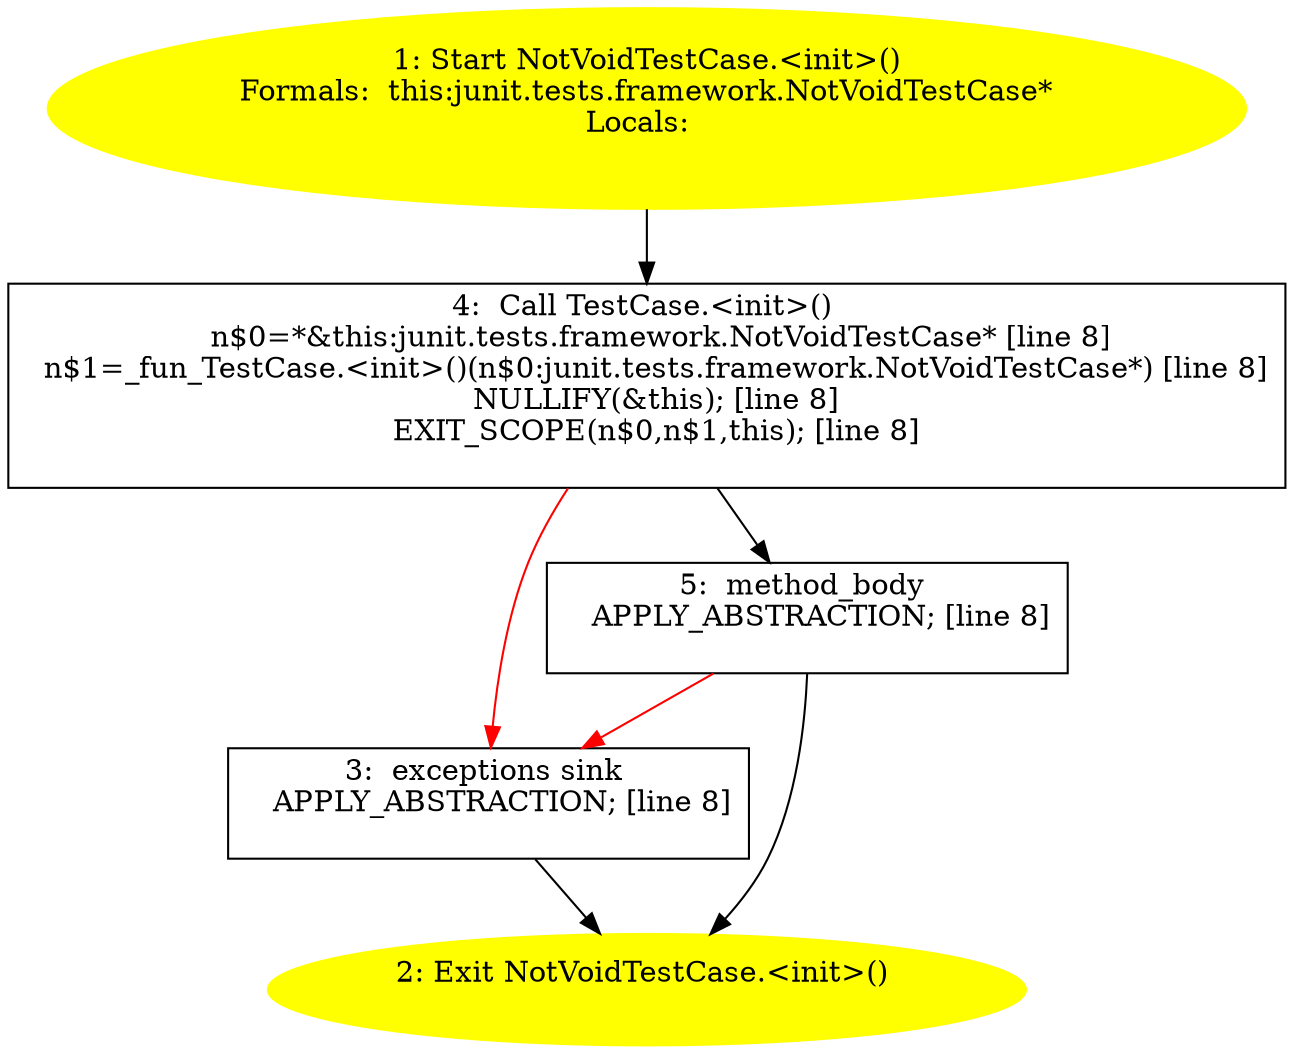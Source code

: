/* @generated */
digraph cfg {
"junit.tests.framework.NotVoidTestCase.<init>().89f760ab60799e9755836ad450311465_1" [label="1: Start NotVoidTestCase.<init>()\nFormals:  this:junit.tests.framework.NotVoidTestCase*\nLocals:  \n  " color=yellow style=filled]
	

	 "junit.tests.framework.NotVoidTestCase.<init>().89f760ab60799e9755836ad450311465_1" -> "junit.tests.framework.NotVoidTestCase.<init>().89f760ab60799e9755836ad450311465_4" ;
"junit.tests.framework.NotVoidTestCase.<init>().89f760ab60799e9755836ad450311465_2" [label="2: Exit NotVoidTestCase.<init>() \n  " color=yellow style=filled]
	

"junit.tests.framework.NotVoidTestCase.<init>().89f760ab60799e9755836ad450311465_3" [label="3:  exceptions sink \n   APPLY_ABSTRACTION; [line 8]\n " shape="box"]
	

	 "junit.tests.framework.NotVoidTestCase.<init>().89f760ab60799e9755836ad450311465_3" -> "junit.tests.framework.NotVoidTestCase.<init>().89f760ab60799e9755836ad450311465_2" ;
"junit.tests.framework.NotVoidTestCase.<init>().89f760ab60799e9755836ad450311465_4" [label="4:  Call TestCase.<init>() \n   n$0=*&this:junit.tests.framework.NotVoidTestCase* [line 8]\n  n$1=_fun_TestCase.<init>()(n$0:junit.tests.framework.NotVoidTestCase*) [line 8]\n  NULLIFY(&this); [line 8]\n  EXIT_SCOPE(n$0,n$1,this); [line 8]\n " shape="box"]
	

	 "junit.tests.framework.NotVoidTestCase.<init>().89f760ab60799e9755836ad450311465_4" -> "junit.tests.framework.NotVoidTestCase.<init>().89f760ab60799e9755836ad450311465_5" ;
	 "junit.tests.framework.NotVoidTestCase.<init>().89f760ab60799e9755836ad450311465_4" -> "junit.tests.framework.NotVoidTestCase.<init>().89f760ab60799e9755836ad450311465_3" [color="red" ];
"junit.tests.framework.NotVoidTestCase.<init>().89f760ab60799e9755836ad450311465_5" [label="5:  method_body \n   APPLY_ABSTRACTION; [line 8]\n " shape="box"]
	

	 "junit.tests.framework.NotVoidTestCase.<init>().89f760ab60799e9755836ad450311465_5" -> "junit.tests.framework.NotVoidTestCase.<init>().89f760ab60799e9755836ad450311465_2" ;
	 "junit.tests.framework.NotVoidTestCase.<init>().89f760ab60799e9755836ad450311465_5" -> "junit.tests.framework.NotVoidTestCase.<init>().89f760ab60799e9755836ad450311465_3" [color="red" ];
}
